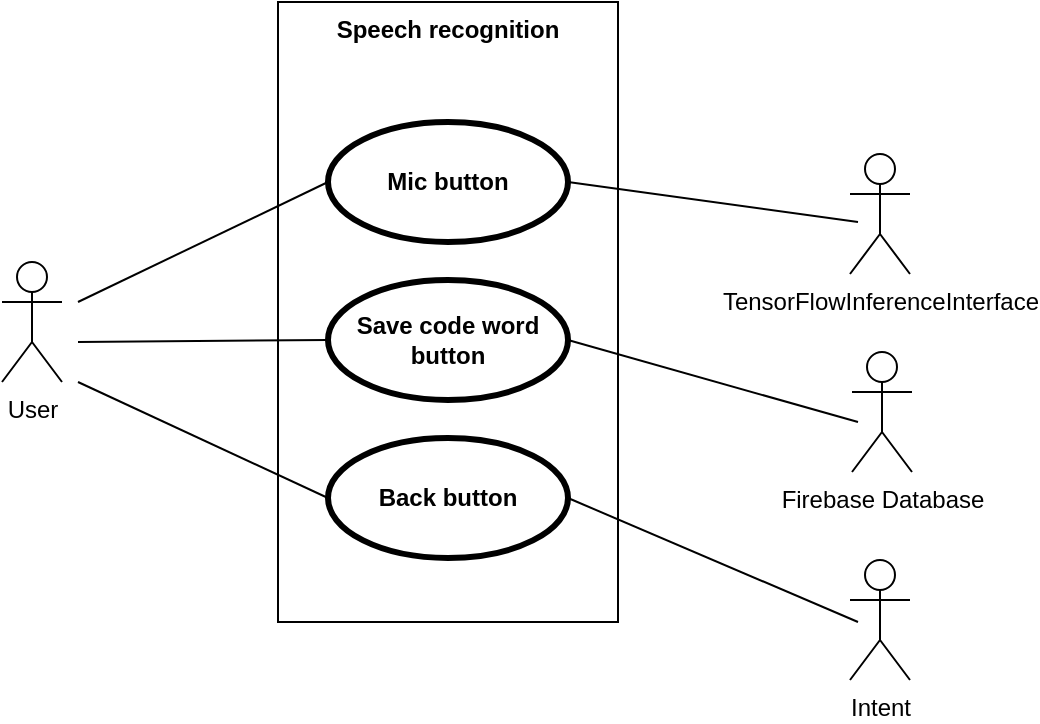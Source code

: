 <mxfile version="10.6.1" type="github"><diagram id="IuRCm1v7KT_JAcev-ePG" name="Page-1"><mxGraphModel dx="1010" dy="582" grid="1" gridSize="10" guides="1" tooltips="1" connect="1" arrows="1" fold="1" page="1" pageScale="1" pageWidth="827" pageHeight="1169" math="0" shadow="0"><root><mxCell id="0"/><mxCell id="1" parent="0"/><mxCell id="Jpvk9Afq-Ggcald7IitW-1" value="User" style="shape=umlActor;verticalLabelPosition=bottom;labelBackgroundColor=#ffffff;verticalAlign=top;html=1;outlineConnect=0;" vertex="1" parent="1"><mxGeometry x="182" y="220" width="30" height="60" as="geometry"/></mxCell><mxCell id="Jpvk9Afq-Ggcald7IitW-7" value="Speech recognition" style="shape=rect;html=1;verticalAlign=top;fontStyle=1;whiteSpace=wrap;align=center;" vertex="1" parent="1"><mxGeometry x="320" y="90" width="170" height="310" as="geometry"/></mxCell><mxCell id="Jpvk9Afq-Ggcald7IitW-8" value="Mic button" style="shape=ellipse;html=1;strokeWidth=3;fontStyle=1;whiteSpace=wrap;align=center;perimeter=ellipsePerimeter;" vertex="1" parent="1"><mxGeometry x="345" y="150" width="120" height="60" as="geometry"/></mxCell><mxCell id="Jpvk9Afq-Ggcald7IitW-9" value="Save code word button" style="shape=ellipse;html=1;strokeWidth=3;fontStyle=1;whiteSpace=wrap;align=center;perimeter=ellipsePerimeter;" vertex="1" parent="1"><mxGeometry x="345" y="229" width="120" height="60" as="geometry"/></mxCell><mxCell id="Jpvk9Afq-Ggcald7IitW-10" value="Back button" style="shape=ellipse;html=1;strokeWidth=3;fontStyle=1;whiteSpace=wrap;align=center;perimeter=ellipsePerimeter;" vertex="1" parent="1"><mxGeometry x="345" y="308" width="120" height="60" as="geometry"/></mxCell><mxCell id="Jpvk9Afq-Ggcald7IitW-14" value="" style="edgeStyle=none;html=1;endArrow=none;verticalAlign=bottom;entryX=0;entryY=0.5;entryDx=0;entryDy=0;" edge="1" parent="1" target="Jpvk9Afq-Ggcald7IitW-8"><mxGeometry width="160" relative="1" as="geometry"><mxPoint x="220" y="240" as="sourcePoint"/><mxPoint x="270" y="360" as="targetPoint"/></mxGeometry></mxCell><mxCell id="Jpvk9Afq-Ggcald7IitW-17" value="" style="edgeStyle=none;html=1;endArrow=none;verticalAlign=bottom;entryX=0;entryY=0.5;entryDx=0;entryDy=0;" edge="1" parent="1" target="Jpvk9Afq-Ggcald7IitW-9"><mxGeometry width="160" relative="1" as="geometry"><mxPoint x="220" y="260" as="sourcePoint"/><mxPoint x="300" y="310" as="targetPoint"/></mxGeometry></mxCell><mxCell id="Jpvk9Afq-Ggcald7IitW-18" value="" style="edgeStyle=none;html=1;endArrow=none;verticalAlign=bottom;entryX=0;entryY=0.5;entryDx=0;entryDy=0;" edge="1" parent="1" target="Jpvk9Afq-Ggcald7IitW-10"><mxGeometry width="160" relative="1" as="geometry"><mxPoint x="220" y="280" as="sourcePoint"/><mxPoint x="380" y="280" as="targetPoint"/></mxGeometry></mxCell><mxCell id="Jpvk9Afq-Ggcald7IitW-19" value="&lt;span&gt;TensorFlowInferenceInterface&lt;/span&gt;" style="shape=umlActor;verticalLabelPosition=bottom;labelBackgroundColor=#ffffff;verticalAlign=top;html=1;outlineConnect=0;" vertex="1" parent="1"><mxGeometry x="606" y="166" width="30" height="60" as="geometry"/></mxCell><mxCell id="Jpvk9Afq-Ggcald7IitW-22" value="" style="edgeStyle=none;html=1;endArrow=none;verticalAlign=bottom;exitX=1;exitY=0.5;exitDx=0;exitDy=0;" edge="1" parent="1" source="Jpvk9Afq-Ggcald7IitW-8"><mxGeometry width="160" relative="1" as="geometry"><mxPoint x="480" y="180" as="sourcePoint"/><mxPoint x="610" y="200" as="targetPoint"/></mxGeometry></mxCell><mxCell id="Jpvk9Afq-Ggcald7IitW-25" value="Firebase Database" style="shape=umlActor;verticalLabelPosition=bottom;labelBackgroundColor=#ffffff;verticalAlign=top;html=1;outlineConnect=0;" vertex="1" parent="1"><mxGeometry x="607" y="265" width="30" height="60" as="geometry"/></mxCell><mxCell id="Jpvk9Afq-Ggcald7IitW-28" value="" style="edgeStyle=none;html=1;endArrow=none;verticalAlign=bottom;exitX=1;exitY=0.5;exitDx=0;exitDy=0;" edge="1" parent="1" source="Jpvk9Afq-Ggcald7IitW-9"><mxGeometry width="160" relative="1" as="geometry"><mxPoint x="470" y="260" as="sourcePoint"/><mxPoint x="610" y="300" as="targetPoint"/></mxGeometry></mxCell><mxCell id="Jpvk9Afq-Ggcald7IitW-29" value="Intent" style="shape=umlActor;verticalLabelPosition=bottom;labelBackgroundColor=#ffffff;verticalAlign=top;html=1;outlineConnect=0;" vertex="1" parent="1"><mxGeometry x="606" y="369" width="30" height="60" as="geometry"/></mxCell><mxCell id="Jpvk9Afq-Ggcald7IitW-32" value="" style="edgeStyle=none;html=1;endArrow=none;verticalAlign=bottom;exitX=1;exitY=0.5;exitDx=0;exitDy=0;" edge="1" parent="1" source="Jpvk9Afq-Ggcald7IitW-10"><mxGeometry width="160" relative="1" as="geometry"><mxPoint x="500" y="340" as="sourcePoint"/><mxPoint x="610" y="400" as="targetPoint"/></mxGeometry></mxCell></root></mxGraphModel></diagram></mxfile>